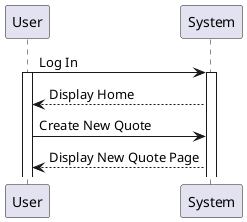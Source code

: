 @startuml
User -> System : Log In
activate User
activate System

System --> User : Display Home
User -> System : Create New Quote
System --> User : Display New Quote Page
@enduml
